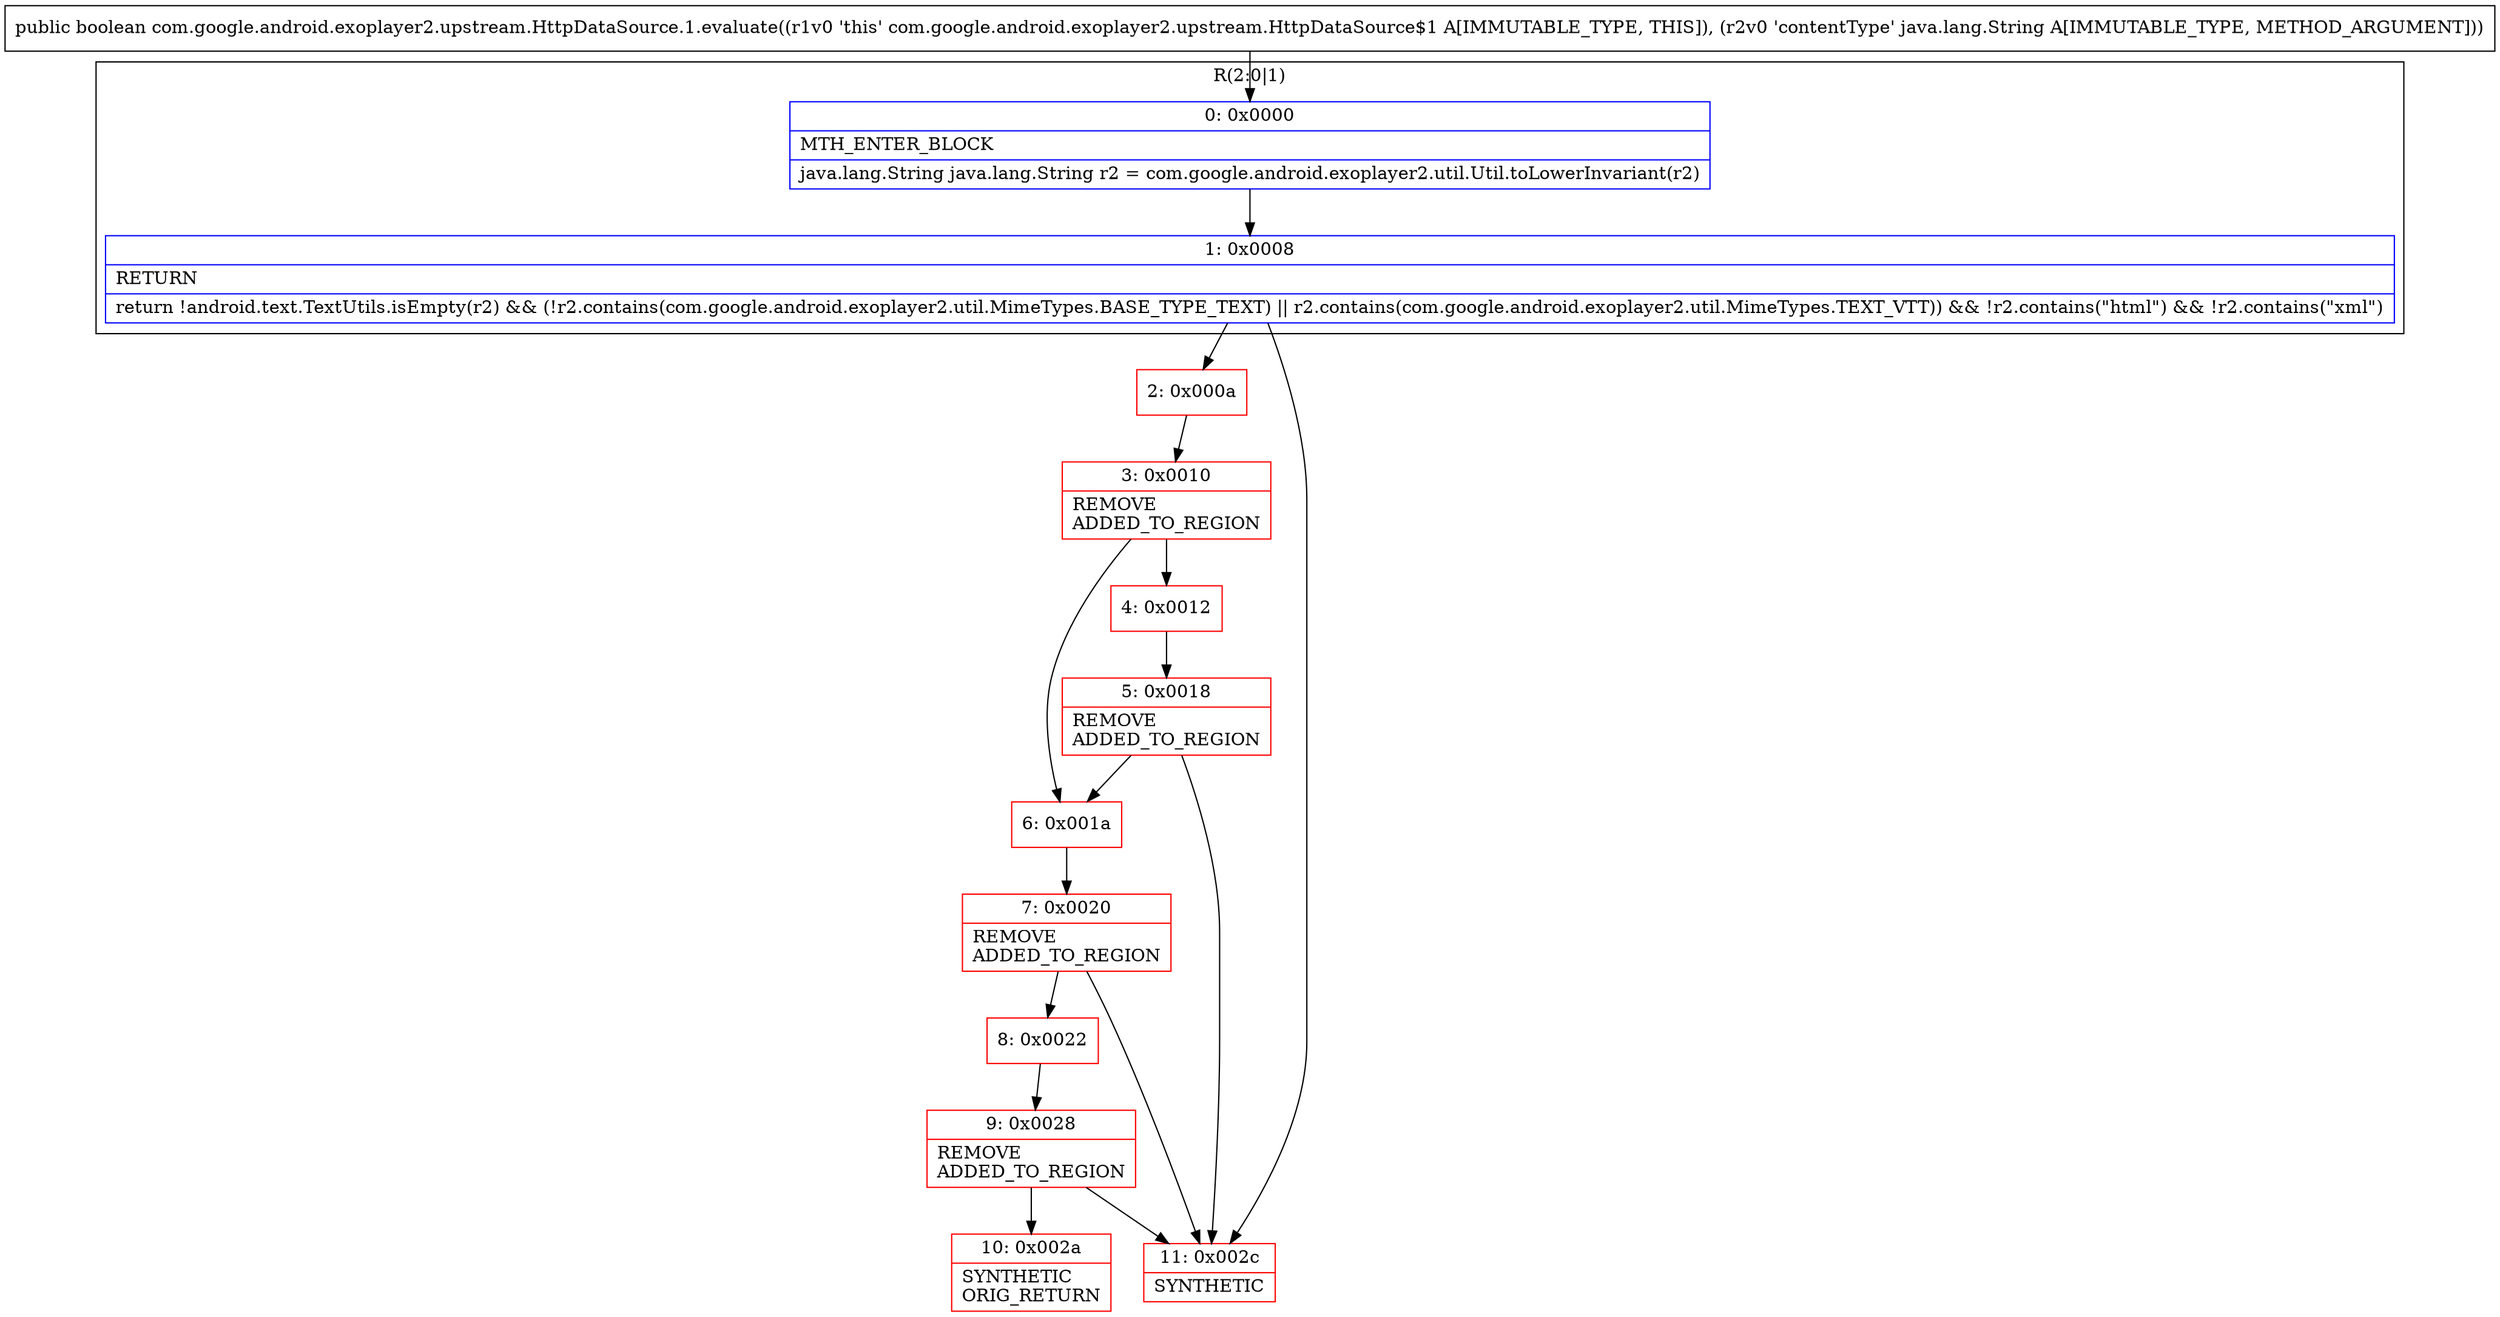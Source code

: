digraph "CFG forcom.google.android.exoplayer2.upstream.HttpDataSource.1.evaluate(Ljava\/lang\/String;)Z" {
subgraph cluster_Region_599078483 {
label = "R(2:0|1)";
node [shape=record,color=blue];
Node_0 [shape=record,label="{0\:\ 0x0000|MTH_ENTER_BLOCK\l|java.lang.String java.lang.String r2 = com.google.android.exoplayer2.util.Util.toLowerInvariant(r2)\l}"];
Node_1 [shape=record,label="{1\:\ 0x0008|RETURN\l|return !android.text.TextUtils.isEmpty(r2) && (!r2.contains(com.google.android.exoplayer2.util.MimeTypes.BASE_TYPE_TEXT) \|\| r2.contains(com.google.android.exoplayer2.util.MimeTypes.TEXT_VTT)) && !r2.contains(\"html\") && !r2.contains(\"xml\")\l}"];
}
Node_2 [shape=record,color=red,label="{2\:\ 0x000a}"];
Node_3 [shape=record,color=red,label="{3\:\ 0x0010|REMOVE\lADDED_TO_REGION\l}"];
Node_4 [shape=record,color=red,label="{4\:\ 0x0012}"];
Node_5 [shape=record,color=red,label="{5\:\ 0x0018|REMOVE\lADDED_TO_REGION\l}"];
Node_6 [shape=record,color=red,label="{6\:\ 0x001a}"];
Node_7 [shape=record,color=red,label="{7\:\ 0x0020|REMOVE\lADDED_TO_REGION\l}"];
Node_8 [shape=record,color=red,label="{8\:\ 0x0022}"];
Node_9 [shape=record,color=red,label="{9\:\ 0x0028|REMOVE\lADDED_TO_REGION\l}"];
Node_10 [shape=record,color=red,label="{10\:\ 0x002a|SYNTHETIC\lORIG_RETURN\l}"];
Node_11 [shape=record,color=red,label="{11\:\ 0x002c|SYNTHETIC\l}"];
MethodNode[shape=record,label="{public boolean com.google.android.exoplayer2.upstream.HttpDataSource.1.evaluate((r1v0 'this' com.google.android.exoplayer2.upstream.HttpDataSource$1 A[IMMUTABLE_TYPE, THIS]), (r2v0 'contentType' java.lang.String A[IMMUTABLE_TYPE, METHOD_ARGUMENT])) }"];
MethodNode -> Node_0;
Node_0 -> Node_1;
Node_1 -> Node_2;
Node_1 -> Node_11;
Node_2 -> Node_3;
Node_3 -> Node_4;
Node_3 -> Node_6;
Node_4 -> Node_5;
Node_5 -> Node_6;
Node_5 -> Node_11;
Node_6 -> Node_7;
Node_7 -> Node_8;
Node_7 -> Node_11;
Node_8 -> Node_9;
Node_9 -> Node_10;
Node_9 -> Node_11;
}

